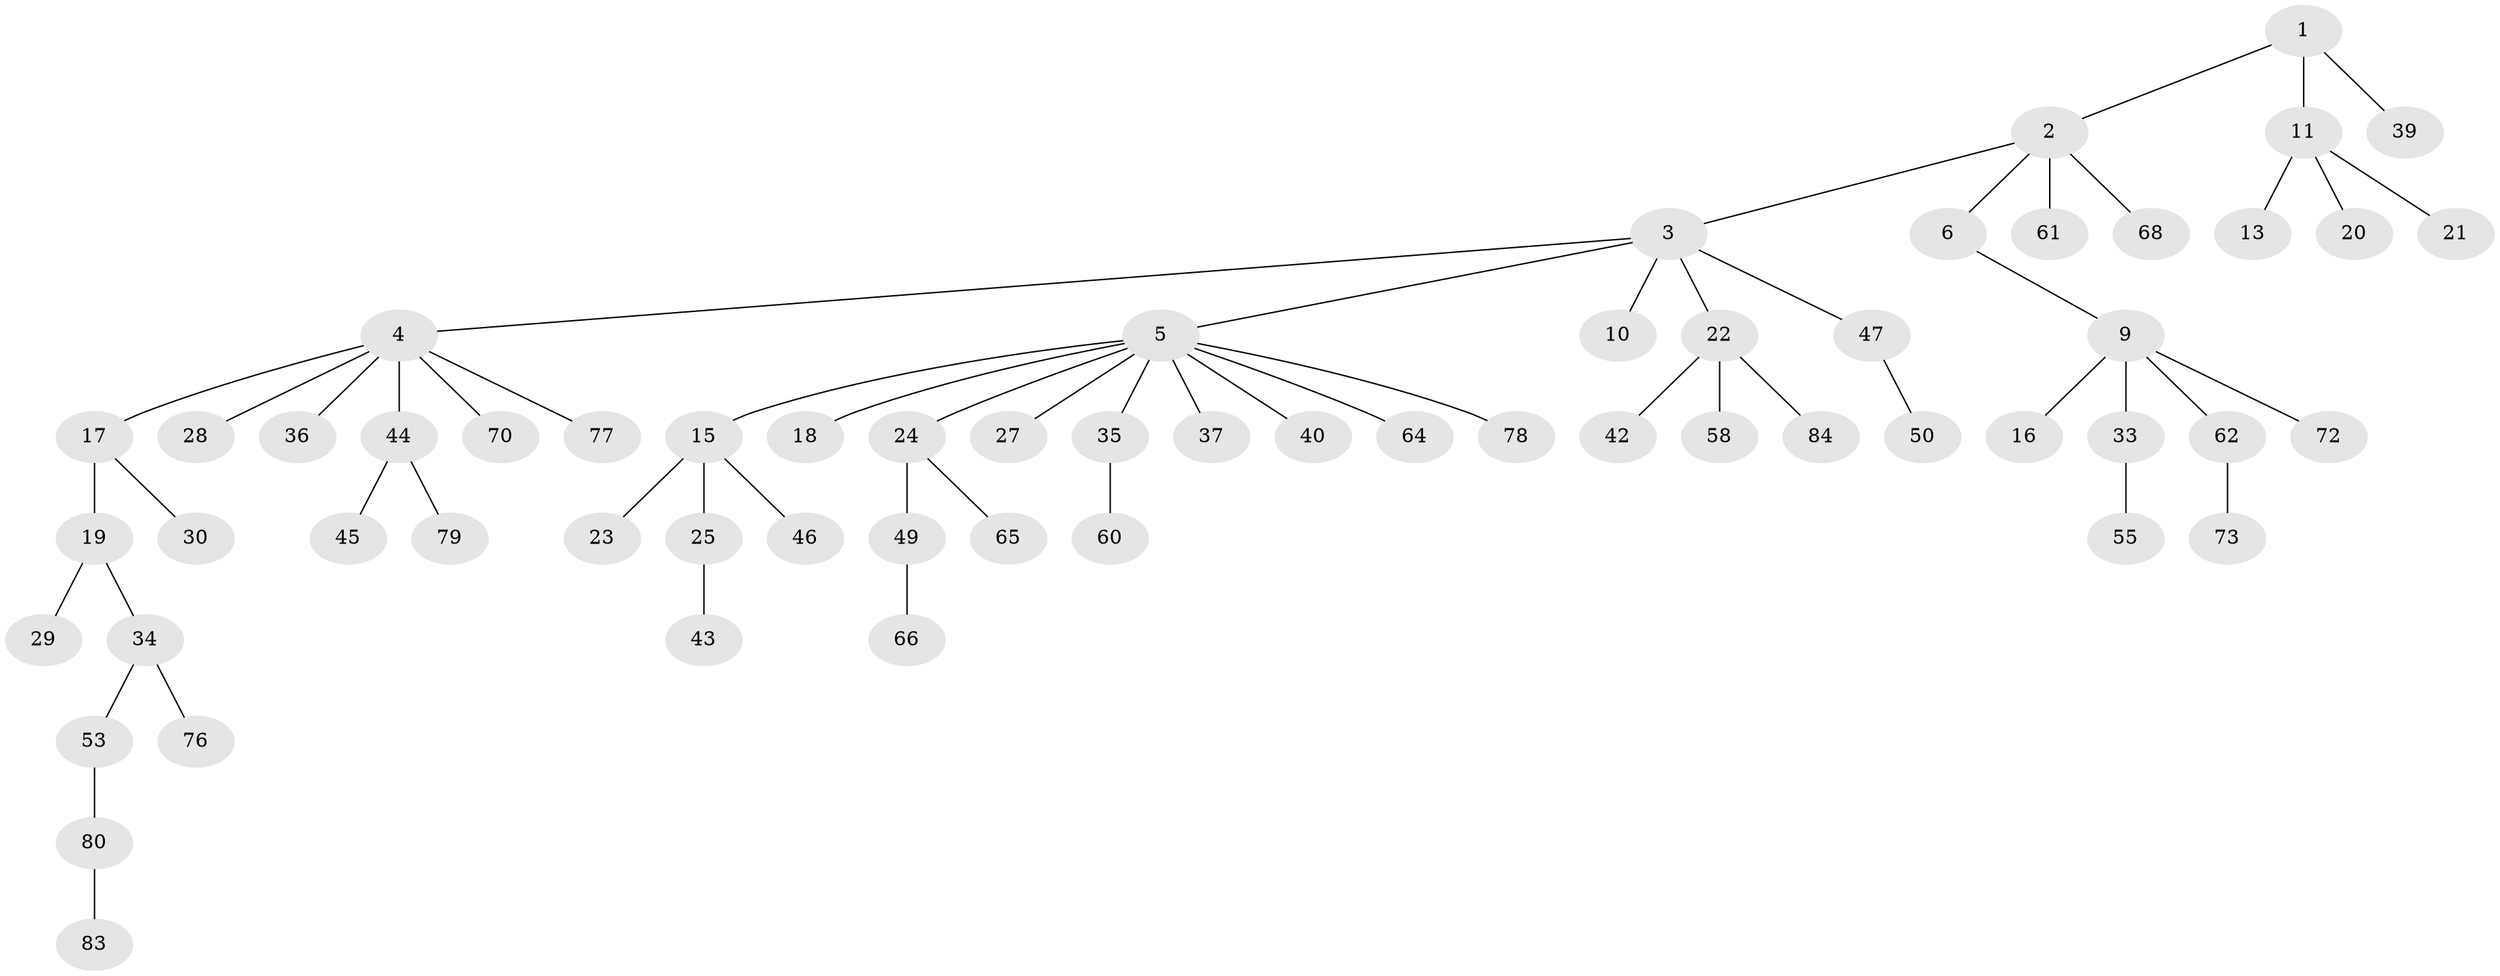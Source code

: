 // original degree distribution, {3: 0.1511627906976744, 4: 0.023255813953488372, 6: 0.03488372093023256, 7: 0.011627906976744186, 2: 0.26744186046511625, 1: 0.4883720930232558, 5: 0.023255813953488372}
// Generated by graph-tools (version 1.1) at 2025/11/02/27/25 16:11:28]
// undirected, 60 vertices, 59 edges
graph export_dot {
graph [start="1"]
  node [color=gray90,style=filled];
  1;
  2 [super="+8"];
  3;
  4 [super="+7"];
  5 [super="+14"];
  6 [super="+74"];
  9 [super="+12"];
  10;
  11 [super="+38"];
  13;
  15 [super="+54"];
  16;
  17;
  18;
  19;
  20 [super="+41"];
  21;
  22 [super="+26"];
  23 [super="+31"];
  24 [super="+48"];
  25 [super="+32"];
  27 [super="+69"];
  28;
  29 [super="+59"];
  30 [super="+67"];
  33;
  34;
  35 [super="+51"];
  36 [super="+56"];
  37 [super="+75"];
  39 [super="+63"];
  40;
  42 [super="+85"];
  43;
  44;
  45;
  46;
  47 [super="+57"];
  49 [super="+52"];
  50;
  53;
  55;
  58;
  60;
  61;
  62;
  64;
  65;
  66 [super="+81"];
  68 [super="+71"];
  70;
  72;
  73 [super="+86"];
  76;
  77;
  78;
  79 [super="+82"];
  80;
  83;
  84;
  1 -- 2;
  1 -- 11;
  1 -- 39;
  2 -- 3;
  2 -- 6;
  2 -- 68;
  2 -- 61;
  3 -- 4;
  3 -- 5;
  3 -- 10;
  3 -- 22;
  3 -- 47;
  4 -- 17;
  4 -- 28;
  4 -- 44;
  4 -- 70;
  4 -- 77;
  4 -- 36;
  5 -- 15;
  5 -- 27;
  5 -- 37;
  5 -- 40;
  5 -- 64;
  5 -- 18;
  5 -- 35;
  5 -- 24;
  5 -- 78;
  6 -- 9;
  9 -- 33;
  9 -- 72;
  9 -- 16;
  9 -- 62;
  11 -- 13;
  11 -- 20;
  11 -- 21;
  15 -- 23;
  15 -- 25;
  15 -- 46;
  17 -- 19;
  17 -- 30;
  19 -- 29;
  19 -- 34;
  22 -- 42;
  22 -- 58;
  22 -- 84;
  24 -- 65;
  24 -- 49;
  25 -- 43;
  33 -- 55;
  34 -- 53;
  34 -- 76;
  35 -- 60;
  44 -- 45;
  44 -- 79;
  47 -- 50;
  49 -- 66;
  53 -- 80;
  62 -- 73;
  80 -- 83;
}
